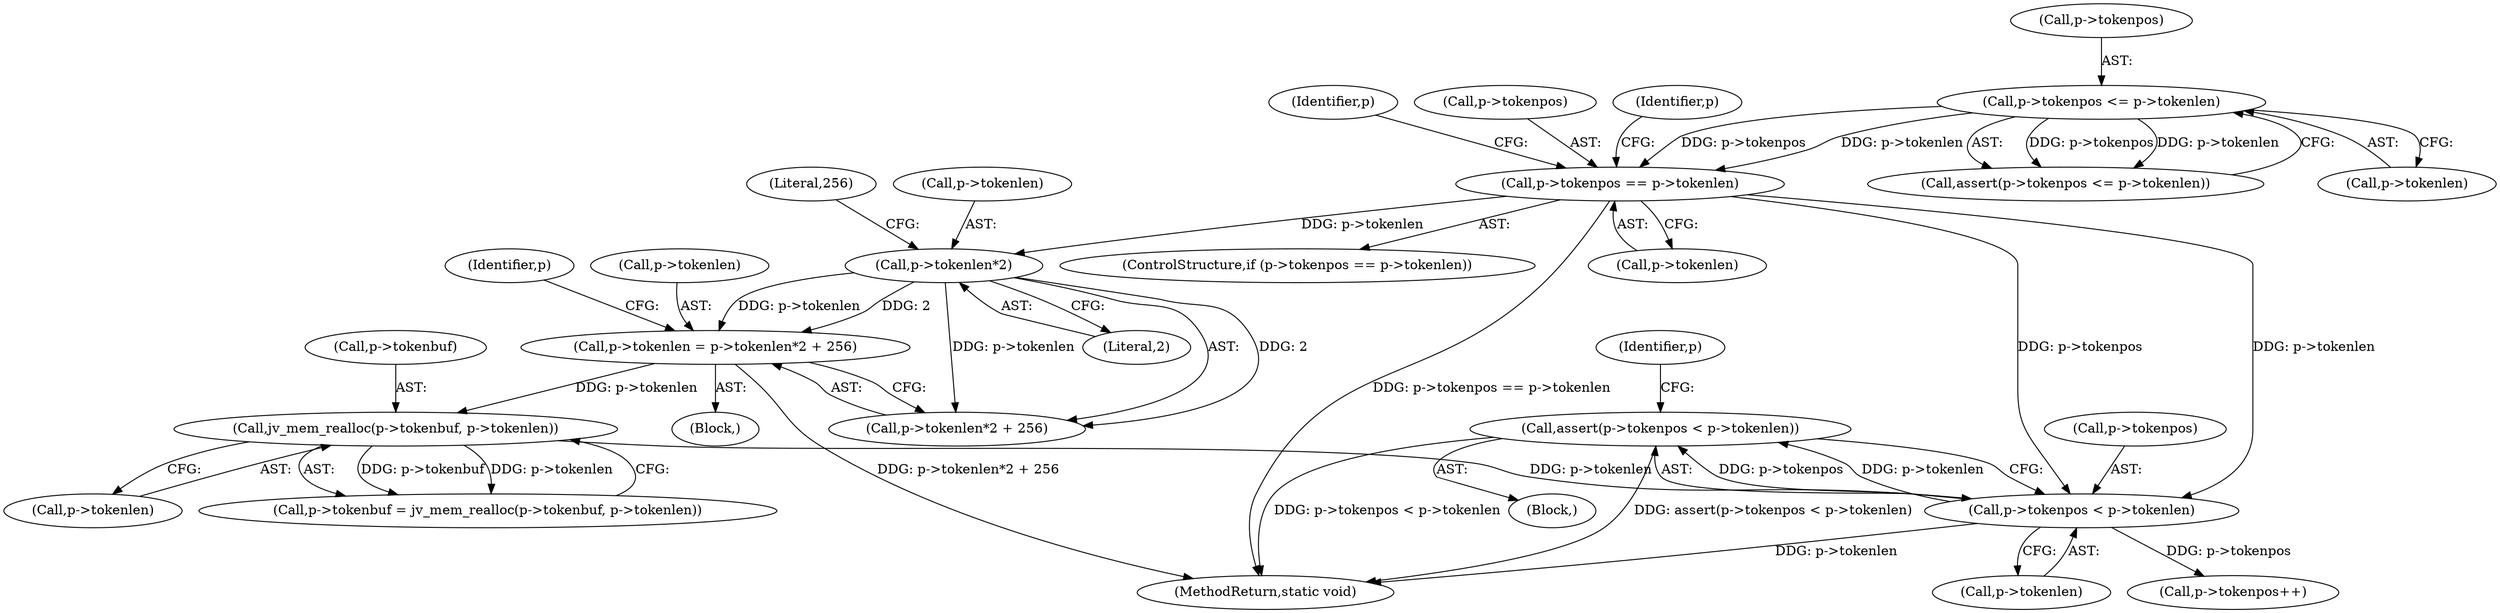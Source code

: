 digraph "0_jq_8eb1367ca44e772963e704a700ef72ae2e12babd_0@API" {
"1000143" [label="(Call,assert(p->tokenpos < p->tokenlen))"];
"1000144" [label="(Call,p->tokenpos < p->tokenlen)"];
"1000113" [label="(Call,p->tokenpos == p->tokenlen)"];
"1000105" [label="(Call,p->tokenpos <= p->tokenlen)"];
"1000136" [label="(Call,jv_mem_realloc(p->tokenbuf, p->tokenlen))"];
"1000121" [label="(Call,p->tokenlen = p->tokenlen*2 + 256)"];
"1000126" [label="(Call,p->tokenlen*2)"];
"1000121" [label="(Call,p->tokenlen = p->tokenlen*2 + 256)"];
"1000126" [label="(Call,p->tokenlen*2)"];
"1000122" [label="(Call,p->tokenlen)"];
"1000143" [label="(Call,assert(p->tokenpos < p->tokenlen))"];
"1000137" [label="(Call,p->tokenbuf)"];
"1000130" [label="(Literal,2)"];
"1000104" [label="(Call,assert(p->tokenpos <= p->tokenlen))"];
"1000117" [label="(Call,p->tokenlen)"];
"1000109" [label="(Call,p->tokenlen)"];
"1000140" [label="(Call,p->tokenlen)"];
"1000113" [label="(Call,p->tokenpos == p->tokenlen)"];
"1000120" [label="(Block,)"];
"1000161" [label="(MethodReturn,static void)"];
"1000156" [label="(Call,p->tokenpos++)"];
"1000136" [label="(Call,jv_mem_realloc(p->tokenbuf, p->tokenlen))"];
"1000148" [label="(Call,p->tokenlen)"];
"1000146" [label="(Identifier,p)"];
"1000131" [label="(Literal,256)"];
"1000125" [label="(Call,p->tokenlen*2 + 256)"];
"1000127" [label="(Call,p->tokenlen)"];
"1000112" [label="(ControlStructure,if (p->tokenpos == p->tokenlen))"];
"1000103" [label="(Block,)"];
"1000106" [label="(Call,p->tokenpos)"];
"1000154" [label="(Identifier,p)"];
"1000134" [label="(Identifier,p)"];
"1000114" [label="(Call,p->tokenpos)"];
"1000132" [label="(Call,p->tokenbuf = jv_mem_realloc(p->tokenbuf, p->tokenlen))"];
"1000145" [label="(Call,p->tokenpos)"];
"1000105" [label="(Call,p->tokenpos <= p->tokenlen)"];
"1000123" [label="(Identifier,p)"];
"1000144" [label="(Call,p->tokenpos < p->tokenlen)"];
"1000143" -> "1000103"  [label="AST: "];
"1000143" -> "1000144"  [label="CFG: "];
"1000144" -> "1000143"  [label="AST: "];
"1000154" -> "1000143"  [label="CFG: "];
"1000143" -> "1000161"  [label="DDG: p->tokenpos < p->tokenlen"];
"1000143" -> "1000161"  [label="DDG: assert(p->tokenpos < p->tokenlen)"];
"1000144" -> "1000143"  [label="DDG: p->tokenpos"];
"1000144" -> "1000143"  [label="DDG: p->tokenlen"];
"1000144" -> "1000148"  [label="CFG: "];
"1000145" -> "1000144"  [label="AST: "];
"1000148" -> "1000144"  [label="AST: "];
"1000144" -> "1000161"  [label="DDG: p->tokenlen"];
"1000113" -> "1000144"  [label="DDG: p->tokenpos"];
"1000113" -> "1000144"  [label="DDG: p->tokenlen"];
"1000136" -> "1000144"  [label="DDG: p->tokenlen"];
"1000144" -> "1000156"  [label="DDG: p->tokenpos"];
"1000113" -> "1000112"  [label="AST: "];
"1000113" -> "1000117"  [label="CFG: "];
"1000114" -> "1000113"  [label="AST: "];
"1000117" -> "1000113"  [label="AST: "];
"1000123" -> "1000113"  [label="CFG: "];
"1000146" -> "1000113"  [label="CFG: "];
"1000113" -> "1000161"  [label="DDG: p->tokenpos == p->tokenlen"];
"1000105" -> "1000113"  [label="DDG: p->tokenpos"];
"1000105" -> "1000113"  [label="DDG: p->tokenlen"];
"1000113" -> "1000126"  [label="DDG: p->tokenlen"];
"1000105" -> "1000104"  [label="AST: "];
"1000105" -> "1000109"  [label="CFG: "];
"1000106" -> "1000105"  [label="AST: "];
"1000109" -> "1000105"  [label="AST: "];
"1000104" -> "1000105"  [label="CFG: "];
"1000105" -> "1000104"  [label="DDG: p->tokenpos"];
"1000105" -> "1000104"  [label="DDG: p->tokenlen"];
"1000136" -> "1000132"  [label="AST: "];
"1000136" -> "1000140"  [label="CFG: "];
"1000137" -> "1000136"  [label="AST: "];
"1000140" -> "1000136"  [label="AST: "];
"1000132" -> "1000136"  [label="CFG: "];
"1000136" -> "1000132"  [label="DDG: p->tokenbuf"];
"1000136" -> "1000132"  [label="DDG: p->tokenlen"];
"1000121" -> "1000136"  [label="DDG: p->tokenlen"];
"1000121" -> "1000120"  [label="AST: "];
"1000121" -> "1000125"  [label="CFG: "];
"1000122" -> "1000121"  [label="AST: "];
"1000125" -> "1000121"  [label="AST: "];
"1000134" -> "1000121"  [label="CFG: "];
"1000121" -> "1000161"  [label="DDG: p->tokenlen*2 + 256"];
"1000126" -> "1000121"  [label="DDG: p->tokenlen"];
"1000126" -> "1000121"  [label="DDG: 2"];
"1000126" -> "1000125"  [label="AST: "];
"1000126" -> "1000130"  [label="CFG: "];
"1000127" -> "1000126"  [label="AST: "];
"1000130" -> "1000126"  [label="AST: "];
"1000131" -> "1000126"  [label="CFG: "];
"1000126" -> "1000125"  [label="DDG: p->tokenlen"];
"1000126" -> "1000125"  [label="DDG: 2"];
}
